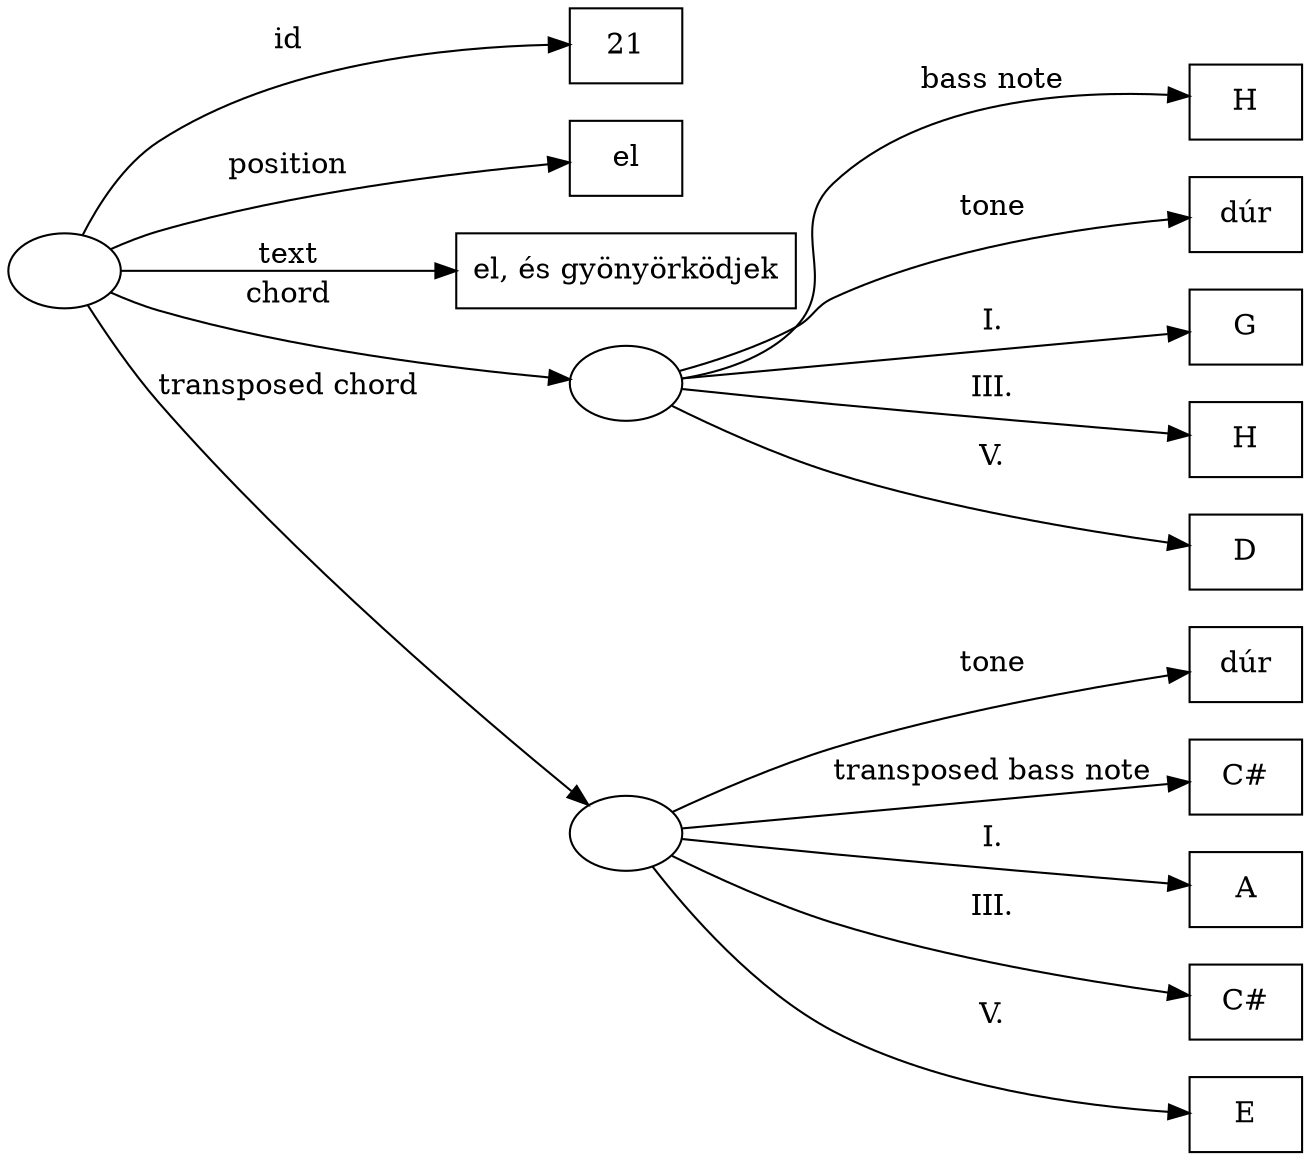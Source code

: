 digraph g {
    rankdir=LR
    Segment [label=""]
    ID [label="21" shape="box"]
    Position [label="el" shape="box"]
    Text [label="el, és gyönyörködjek" shape="box"]
    Bass_note [label="H" shape="box"]
    Chord [label=""]
    Tone [label="dúr" shape="box"]
    Deg1 [label="G" shape="box"]
    Deg3 [label="H" shape="box"]
    Deg5 [label="D" shape="box"]
    T_Chord [label=""]
    T_Tone [label="dúr" shape="box"]
    T_Bass_note [label="C#" shape="box"]
    T_Deg1 [label="A" shape="box"]
    T_Deg3 [label="C#" shape="box"]
    T_Deg5 [label="E" shape="box"]
    Segment -> ID [label="id"]
    Segment -> Position [label="position"]
    Segment -> Text [label="text"]
    Segment -> T_Chord [label="transposed chord"]
    Segment -> Chord [label="chord"]
    Chord -> Tone [label="tone"]
    Chord -> Deg1 [label="I."]
    Chord -> Deg3 [label="III."]
    Chord -> Deg5 [label="V."]
    Chord -> Bass_note [label="bass note"]
    T_Chord -> T_Tone [label="tone"]
    T_Chord -> T_Bass_note [label="transposed bass note"]
    T_Chord -> T_Deg1 [label="I."]
    T_Chord -> T_Deg3 [label="III."]
    T_Chord -> T_Deg5 [label="V."]
}
